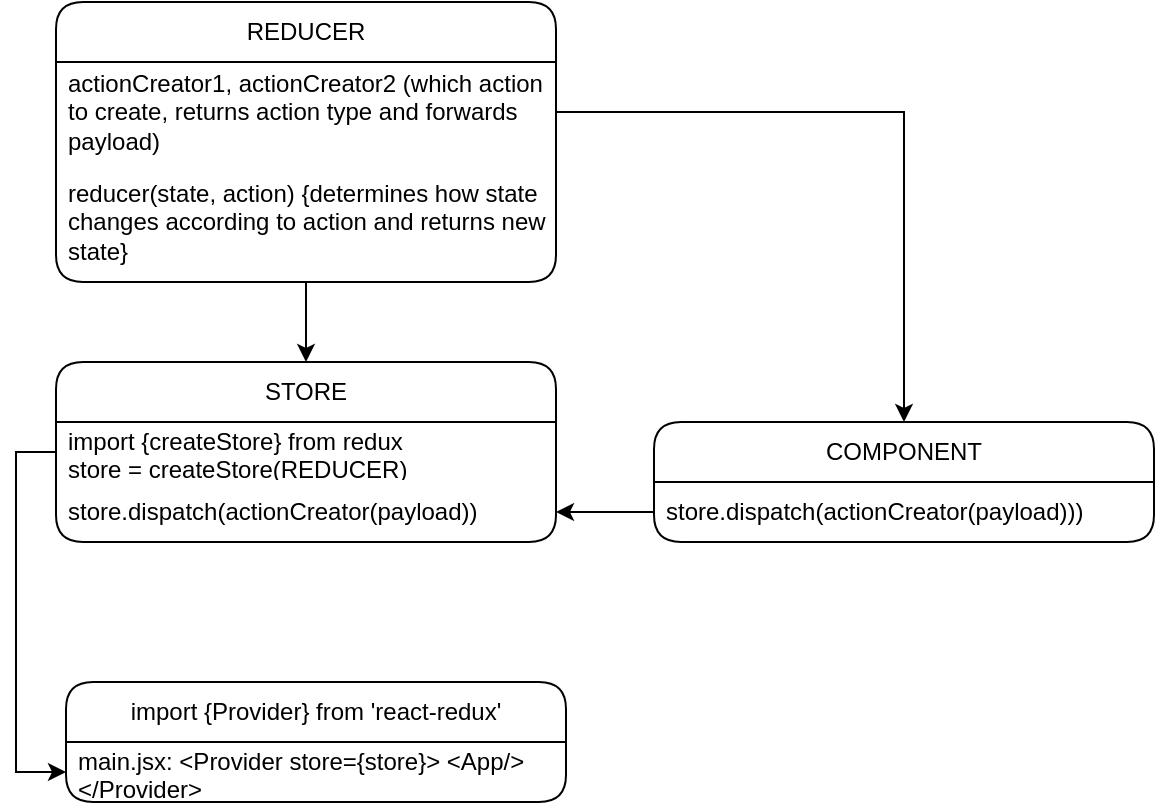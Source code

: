 <mxfile version="23.0.2" type="device" pages="3">
  <diagram name="one reducer" id="-ifX_ycqT7Z22HPUXfNo">
    <mxGraphModel dx="1120" dy="481" grid="1" gridSize="10" guides="1" tooltips="1" connect="1" arrows="1" fold="1" page="1" pageScale="1" pageWidth="827" pageHeight="1169" math="0" shadow="0">
      <root>
        <mxCell id="0" />
        <mxCell id="1" parent="0" />
        <mxCell id="q0RddXcgE35KxssvkxUb-9" value="REDUCER" style="swimlane;fontStyle=0;childLayout=stackLayout;horizontal=1;startSize=30;horizontalStack=0;resizeParent=1;resizeParentMax=0;resizeLast=0;collapsible=1;marginBottom=0;whiteSpace=wrap;html=1;rounded=1;" parent="1" vertex="1">
          <mxGeometry x="115" y="30" width="250" height="140" as="geometry" />
        </mxCell>
        <mxCell id="q0RddXcgE35KxssvkxUb-10" value="actionCreator1, actionCreator2 (which action to create, returns action type and forwards payload)" style="text;strokeColor=none;fillColor=none;align=left;verticalAlign=middle;spacingLeft=4;spacingRight=4;overflow=hidden;points=[[0,0.5],[1,0.5]];portConstraint=eastwest;rotatable=0;whiteSpace=wrap;html=1;" parent="q0RddXcgE35KxssvkxUb-9" vertex="1">
          <mxGeometry y="30" width="250" height="50" as="geometry" />
        </mxCell>
        <mxCell id="q0RddXcgE35KxssvkxUb-11" value="reducer(state, action) {determines how state changes according to action and returns new state}&amp;nbsp;" style="text;strokeColor=none;fillColor=none;align=left;verticalAlign=middle;spacingLeft=4;spacingRight=4;overflow=hidden;points=[[0,0.5],[1,0.5]];portConstraint=eastwest;rotatable=0;whiteSpace=wrap;html=1;" parent="q0RddXcgE35KxssvkxUb-9" vertex="1">
          <mxGeometry y="80" width="250" height="60" as="geometry" />
        </mxCell>
        <mxCell id="q0RddXcgE35KxssvkxUb-13" value="STORE" style="swimlane;fontStyle=0;childLayout=stackLayout;horizontal=1;startSize=30;horizontalStack=0;resizeParent=1;resizeParentMax=0;resizeLast=0;collapsible=1;marginBottom=0;whiteSpace=wrap;html=1;rounded=1;" parent="1" vertex="1">
          <mxGeometry x="115" y="210" width="250" height="90" as="geometry" />
        </mxCell>
        <mxCell id="q0RddXcgE35KxssvkxUb-19" value="import {createStore} from redux&lt;br&gt;store = createStore(REDUCER)" style="text;strokeColor=none;fillColor=none;align=left;verticalAlign=middle;spacingLeft=4;spacingRight=4;overflow=hidden;points=[[0,0.5],[1,0.5]];portConstraint=eastwest;rotatable=0;whiteSpace=wrap;html=1;" parent="q0RddXcgE35KxssvkxUb-13" vertex="1">
          <mxGeometry y="30" width="250" height="30" as="geometry" />
        </mxCell>
        <mxCell id="q0RddXcgE35KxssvkxUb-15" value="store.dispatch(actionCreator(payload))" style="text;strokeColor=none;fillColor=none;align=left;verticalAlign=middle;spacingLeft=4;spacingRight=4;overflow=hidden;points=[[0,0.5],[1,0.5]];portConstraint=eastwest;rotatable=0;whiteSpace=wrap;html=1;" parent="q0RddXcgE35KxssvkxUb-13" vertex="1">
          <mxGeometry y="60" width="250" height="30" as="geometry" />
        </mxCell>
        <mxCell id="q0RddXcgE35KxssvkxUb-16" value="import {Provider} from &#39;react-redux&#39;" style="swimlane;fontStyle=0;childLayout=stackLayout;horizontal=1;startSize=30;horizontalStack=0;resizeParent=1;resizeParentMax=0;resizeLast=0;collapsible=1;marginBottom=0;whiteSpace=wrap;html=1;rounded=1;" parent="1" vertex="1">
          <mxGeometry x="120" y="370" width="250" height="60" as="geometry" />
        </mxCell>
        <mxCell id="q0RddXcgE35KxssvkxUb-17" value="main.jsx: &amp;lt;Provider store={store}&amp;gt; &amp;lt;App/&amp;gt; &amp;lt;/Provider&amp;gt;" style="text;strokeColor=none;fillColor=none;align=left;verticalAlign=middle;spacingLeft=4;spacingRight=4;overflow=hidden;points=[[0,0.5],[1,0.5]];portConstraint=eastwest;rotatable=0;whiteSpace=wrap;html=1;" parent="q0RddXcgE35KxssvkxUb-16" vertex="1">
          <mxGeometry y="30" width="250" height="30" as="geometry" />
        </mxCell>
        <mxCell id="q0RddXcgE35KxssvkxUb-20" style="edgeStyle=orthogonalEdgeStyle;rounded=0;orthogonalLoop=1;jettySize=auto;html=1;exitX=0;exitY=0.5;exitDx=0;exitDy=0;entryX=0;entryY=0.5;entryDx=0;entryDy=0;" parent="1" source="q0RddXcgE35KxssvkxUb-19" target="q0RddXcgE35KxssvkxUb-17" edge="1">
          <mxGeometry relative="1" as="geometry" />
        </mxCell>
        <mxCell id="q0RddXcgE35KxssvkxUb-21" value="COMPONENT" style="swimlane;fontStyle=0;childLayout=stackLayout;horizontal=1;startSize=30;horizontalStack=0;resizeParent=1;resizeParentMax=0;resizeLast=0;collapsible=1;marginBottom=0;whiteSpace=wrap;html=1;rounded=1;" parent="1" vertex="1">
          <mxGeometry x="414" y="240" width="250" height="60" as="geometry" />
        </mxCell>
        <mxCell id="q0RddXcgE35KxssvkxUb-23" value="store.dispatch(actionCreator(payload)))" style="text;strokeColor=none;fillColor=none;align=left;verticalAlign=middle;spacingLeft=4;spacingRight=4;overflow=hidden;points=[[0,0.5],[1,0.5]];portConstraint=eastwest;rotatable=0;whiteSpace=wrap;html=1;" parent="q0RddXcgE35KxssvkxUb-21" vertex="1">
          <mxGeometry y="30" width="250" height="30" as="geometry" />
        </mxCell>
        <mxCell id="q0RddXcgE35KxssvkxUb-24" style="edgeStyle=orthogonalEdgeStyle;rounded=0;orthogonalLoop=1;jettySize=auto;html=1;entryX=1;entryY=0.5;entryDx=0;entryDy=0;" parent="1" source="q0RddXcgE35KxssvkxUb-23" target="q0RddXcgE35KxssvkxUb-15" edge="1">
          <mxGeometry relative="1" as="geometry" />
        </mxCell>
        <mxCell id="q0RddXcgE35KxssvkxUb-25" style="edgeStyle=orthogonalEdgeStyle;rounded=0;orthogonalLoop=1;jettySize=auto;html=1;entryX=0.5;entryY=0;entryDx=0;entryDy=0;" parent="1" source="q0RddXcgE35KxssvkxUb-9" target="q0RddXcgE35KxssvkxUb-13" edge="1">
          <mxGeometry relative="1" as="geometry" />
        </mxCell>
        <mxCell id="q0RddXcgE35KxssvkxUb-28" style="edgeStyle=orthogonalEdgeStyle;rounded=0;orthogonalLoop=1;jettySize=auto;html=1;exitX=1;exitY=0.5;exitDx=0;exitDy=0;" parent="1" source="q0RddXcgE35KxssvkxUb-10" target="q0RddXcgE35KxssvkxUb-21" edge="1">
          <mxGeometry relative="1" as="geometry" />
        </mxCell>
      </root>
    </mxGraphModel>
  </diagram>
  <diagram name="combined reducers" id="gZ_yaxfJNACwnI5vibeM">
    <mxGraphModel dx="1120" dy="1650" grid="1" gridSize="10" guides="1" tooltips="1" connect="1" arrows="1" fold="1" page="1" pageScale="1" pageWidth="827" pageHeight="1169" math="0" shadow="0">
      <root>
        <mxCell id="xPcH2D4yLKPLg_RsqS-A-0" />
        <mxCell id="xPcH2D4yLKPLg_RsqS-A-1" parent="xPcH2D4yLKPLg_RsqS-A-0" />
        <mxCell id="xPcH2D4yLKPLg_RsqS-A-5" value="STORE" style="swimlane;fontStyle=0;childLayout=stackLayout;horizontal=1;startSize=30;horizontalStack=0;resizeParent=1;resizeParentMax=0;resizeLast=0;collapsible=1;marginBottom=0;whiteSpace=wrap;html=1;rounded=1;" parent="xPcH2D4yLKPLg_RsqS-A-1" vertex="1">
          <mxGeometry x="197.5" y="100" width="265" height="90" as="geometry" />
        </mxCell>
        <mxCell id="xPcH2D4yLKPLg_RsqS-A-6" value="import {createStore} from redux&lt;br&gt;store = createStore(reducer)" style="text;strokeColor=none;fillColor=none;align=left;verticalAlign=middle;spacingLeft=4;spacingRight=4;overflow=hidden;points=[[0,0.5],[1,0.5]];portConstraint=eastwest;rotatable=0;whiteSpace=wrap;html=1;" parent="xPcH2D4yLKPLg_RsqS-A-5" vertex="1">
          <mxGeometry y="30" width="265" height="30" as="geometry" />
        </mxCell>
        <mxCell id="xPcH2D4yLKPLg_RsqS-A-7" value="store.dispatch(actionCreator(payload))" style="text;strokeColor=none;fillColor=none;align=left;verticalAlign=middle;spacingLeft=4;spacingRight=4;overflow=hidden;points=[[0,0.5],[1,0.5]];portConstraint=eastwest;rotatable=0;whiteSpace=wrap;html=1;" parent="xPcH2D4yLKPLg_RsqS-A-5" vertex="1">
          <mxGeometry y="60" width="265" height="30" as="geometry" />
        </mxCell>
        <mxCell id="xPcH2D4yLKPLg_RsqS-A-8" value="import {Provider} from &#39;react-redux&#39;" style="swimlane;fontStyle=0;childLayout=stackLayout;horizontal=1;startSize=30;horizontalStack=0;resizeParent=1;resizeParentMax=0;resizeLast=0;collapsible=1;marginBottom=0;whiteSpace=wrap;html=1;rounded=1;" parent="xPcH2D4yLKPLg_RsqS-A-1" vertex="1">
          <mxGeometry x="90" y="380" width="250" height="60" as="geometry" />
        </mxCell>
        <mxCell id="xPcH2D4yLKPLg_RsqS-A-9" value="main.jsx: &amp;lt;Provider store={store}&amp;gt; &amp;lt;App/&amp;gt; &amp;lt;/Provider&amp;gt;" style="text;strokeColor=none;fillColor=none;align=left;verticalAlign=middle;spacingLeft=4;spacingRight=4;overflow=hidden;points=[[0,0.5],[1,0.5]];portConstraint=eastwest;rotatable=0;whiteSpace=wrap;html=1;" parent="xPcH2D4yLKPLg_RsqS-A-8" vertex="1">
          <mxGeometry y="30" width="250" height="30" as="geometry" />
        </mxCell>
        <mxCell id="xPcH2D4yLKPLg_RsqS-A-10" style="edgeStyle=orthogonalEdgeStyle;rounded=0;orthogonalLoop=1;jettySize=auto;html=1;exitX=0;exitY=0.5;exitDx=0;exitDy=0;entryX=0;entryY=0.5;entryDx=0;entryDy=0;" parent="xPcH2D4yLKPLg_RsqS-A-1" source="xPcH2D4yLKPLg_RsqS-A-6" target="xPcH2D4yLKPLg_RsqS-A-9" edge="1">
          <mxGeometry relative="1" as="geometry" />
        </mxCell>
        <mxCell id="xPcH2D4yLKPLg_RsqS-A-11" value="COMPONENT" style="swimlane;fontStyle=0;childLayout=stackLayout;horizontal=1;startSize=30;horizontalStack=0;resizeParent=1;resizeParentMax=0;resizeLast=0;collapsible=1;marginBottom=0;whiteSpace=wrap;html=1;rounded=1;" parent="xPcH2D4yLKPLg_RsqS-A-1" vertex="1">
          <mxGeometry x="570" y="80" width="256" height="110" as="geometry" />
        </mxCell>
        <mxCell id="cWJqP9OxTw3TqHWWN4zF-14" value="const state = useSelector(state =&amp;gt; state.reducerOne) (no component needs the entire state)" style="text;strokeColor=none;fillColor=none;align=left;verticalAlign=middle;spacingLeft=4;spacingRight=4;overflow=hidden;points=[[0,0.5],[1,0.5]];portConstraint=eastwest;rotatable=0;whiteSpace=wrap;html=1;" parent="xPcH2D4yLKPLg_RsqS-A-11" vertex="1">
          <mxGeometry y="30" width="256" height="50" as="geometry" />
        </mxCell>
        <mxCell id="xPcH2D4yLKPLg_RsqS-A-12" value="store.dispatch(actionCreator(payload)))" style="text;strokeColor=none;fillColor=none;align=left;verticalAlign=middle;spacingLeft=4;spacingRight=4;overflow=hidden;points=[[0,0.5],[1,0.5]];portConstraint=eastwest;rotatable=0;whiteSpace=wrap;html=1;" parent="xPcH2D4yLKPLg_RsqS-A-11" vertex="1">
          <mxGeometry y="80" width="256" height="30" as="geometry" />
        </mxCell>
        <mxCell id="xPcH2D4yLKPLg_RsqS-A-13" style="edgeStyle=orthogonalEdgeStyle;rounded=0;orthogonalLoop=1;jettySize=auto;html=1;entryX=1;entryY=0.5;entryDx=0;entryDy=0;" parent="xPcH2D4yLKPLg_RsqS-A-1" source="xPcH2D4yLKPLg_RsqS-A-12" target="xPcH2D4yLKPLg_RsqS-A-7" edge="1">
          <mxGeometry relative="1" as="geometry" />
        </mxCell>
        <mxCell id="cWJqP9OxTw3TqHWWN4zF-13" style="edgeStyle=orthogonalEdgeStyle;rounded=0;orthogonalLoop=1;jettySize=auto;html=1;" parent="xPcH2D4yLKPLg_RsqS-A-1" source="cWJqP9OxTw3TqHWWN4zF-5" target="xPcH2D4yLKPLg_RsqS-A-5" edge="1">
          <mxGeometry relative="1" as="geometry" />
        </mxCell>
        <mxCell id="cWJqP9OxTw3TqHWWN4zF-5" value="COMBINED REDUCERS" style="swimlane;fontStyle=0;childLayout=stackLayout;horizontal=1;startSize=30;horizontalStack=0;resizeParent=1;resizeParentMax=0;resizeLast=0;collapsible=1;marginBottom=0;whiteSpace=wrap;html=1;rounded=1;" parent="xPcH2D4yLKPLg_RsqS-A-1" vertex="1">
          <mxGeometry x="40" y="-310" width="580" height="340" as="geometry">
            <mxRectangle x="90" y="-170" width="180" height="30" as="alternateBounds" />
          </mxGeometry>
        </mxCell>
        <mxCell id="cWJqP9OxTw3TqHWWN4zF-9" value="HOW TO CREATE A COMBINED REDUCER" style="swimlane;fontStyle=0;childLayout=stackLayout;horizontal=1;startSize=30;horizontalStack=0;resizeParent=1;resizeParentMax=0;resizeLast=0;collapsible=1;marginBottom=0;whiteSpace=wrap;html=1;rounded=1;" parent="cWJqP9OxTw3TqHWWN4zF-5" vertex="1">
          <mxGeometry y="30" width="580" height="140" as="geometry" />
        </mxCell>
        <mxCell id="cWJqP9OxTw3TqHWWN4zF-10" value="import {combineReducers} from &#39;redux&#39;" style="text;strokeColor=none;fillColor=none;align=left;verticalAlign=middle;spacingLeft=4;spacingRight=4;overflow=hidden;points=[[0,0.5],[1,0.5]];portConstraint=eastwest;rotatable=0;whiteSpace=wrap;html=1;" parent="cWJqP9OxTw3TqHWWN4zF-9" vertex="1">
          <mxGeometry y="30" width="580" height="50" as="geometry" />
        </mxCell>
        <mxCell id="cWJqP9OxTw3TqHWWN4zF-11" value="const reducer = combineReducers({ reducerOne: REDUCER1, reducerTwo: REDUCER2})" style="text;strokeColor=none;fillColor=none;align=left;verticalAlign=middle;spacingLeft=4;spacingRight=4;overflow=hidden;points=[[0,0.5],[1,0.5]];portConstraint=eastwest;rotatable=0;whiteSpace=wrap;html=1;" parent="cWJqP9OxTw3TqHWWN4zF-9" vertex="1">
          <mxGeometry y="80" width="580" height="60" as="geometry" />
        </mxCell>
        <mxCell id="xPcH2D4yLKPLg_RsqS-A-2" value="REDUCER 1" style="swimlane;fontStyle=0;childLayout=stackLayout;horizontal=1;startSize=30;horizontalStack=0;resizeParent=1;resizeParentMax=0;resizeLast=0;collapsible=1;marginBottom=0;whiteSpace=wrap;html=1;rounded=1;" parent="cWJqP9OxTw3TqHWWN4zF-5" vertex="1">
          <mxGeometry y="170" width="580" height="170" as="geometry" />
        </mxCell>
        <mxCell id="xPcH2D4yLKPLg_RsqS-A-3" value="actionCreator1, actionCreator2 (which action to create, returns action type and forwards payload)" style="text;strokeColor=none;fillColor=none;align=left;verticalAlign=middle;spacingLeft=4;spacingRight=4;overflow=hidden;points=[[0,0.5],[1,0.5]];portConstraint=eastwest;rotatable=0;whiteSpace=wrap;html=1;" parent="xPcH2D4yLKPLg_RsqS-A-2" vertex="1">
          <mxGeometry y="30" width="580" height="50" as="geometry" />
        </mxCell>
        <mxCell id="xPcH2D4yLKPLg_RsqS-A-4" value="reducer(state, action) {determines how state changes according to action and returns new state}&amp;nbsp;" style="text;strokeColor=none;fillColor=none;align=left;verticalAlign=middle;spacingLeft=4;spacingRight=4;overflow=hidden;points=[[0,0.5],[1,0.5]];portConstraint=eastwest;rotatable=0;whiteSpace=wrap;html=1;" parent="xPcH2D4yLKPLg_RsqS-A-2" vertex="1">
          <mxGeometry y="80" width="580" height="60" as="geometry" />
        </mxCell>
        <mxCell id="cWJqP9OxTw3TqHWWN4zF-0" value="REDUCER 2" style="swimlane;fontStyle=0;childLayout=stackLayout;horizontal=1;startSize=30;horizontalStack=0;resizeParent=1;resizeParentMax=0;resizeLast=0;collapsible=1;marginBottom=0;whiteSpace=wrap;html=1;rounded=1;" parent="xPcH2D4yLKPLg_RsqS-A-2" vertex="1" collapsed="1">
          <mxGeometry y="140" width="580" height="30" as="geometry">
            <mxRectangle y="140" width="580" height="140" as="alternateBounds" />
          </mxGeometry>
        </mxCell>
        <mxCell id="cWJqP9OxTw3TqHWWN4zF-1" value="actionCreators" style="text;strokeColor=none;fillColor=none;align=left;verticalAlign=middle;spacingLeft=4;spacingRight=4;overflow=hidden;points=[[0,0.5],[1,0.5]];portConstraint=eastwest;rotatable=0;whiteSpace=wrap;html=1;" parent="cWJqP9OxTw3TqHWWN4zF-0" vertex="1">
          <mxGeometry y="30" width="580" height="50" as="geometry" />
        </mxCell>
        <mxCell id="cWJqP9OxTw3TqHWWN4zF-2" value="reducer" style="text;strokeColor=none;fillColor=none;align=left;verticalAlign=middle;spacingLeft=4;spacingRight=4;overflow=hidden;points=[[0,0.5],[1,0.5]];portConstraint=eastwest;rotatable=0;whiteSpace=wrap;html=1;" parent="cWJqP9OxTw3TqHWWN4zF-0" vertex="1">
          <mxGeometry y="80" width="580" height="60" as="geometry" />
        </mxCell>
      </root>
    </mxGraphModel>
  </diagram>
  <diagram id="mcP4PgtjGq7uDAyYhdH5" name="REDUX TOOLKIT">
    <mxGraphModel dx="649" dy="474" grid="1" gridSize="10" guides="1" tooltips="1" connect="1" arrows="1" fold="1" page="1" pageScale="1" pageWidth="827" pageHeight="1169" math="0" shadow="0">
      <root>
        <mxCell id="0" />
        <mxCell id="1" parent="0" />
        <mxCell id="5IMLKY9Rq9tRTQHUGDpo-1" value="&lt;h1&gt;&lt;span style=&quot;background-color: initial;&quot;&gt;HOW TO REDUX TOOLKIT&lt;/span&gt;&lt;/h1&gt;&lt;h1&gt;&lt;span style=&quot;background-color: initial; font-size: 12px; font-weight: normal;&quot;&gt;npm install @reduxjs/toolkit&lt;/span&gt;&lt;br&gt;&lt;/h1&gt;&lt;div&gt;&lt;span style=&quot;background-color: initial; font-size: 12px; font-weight: normal;&quot;&gt;in main.jsx:&amp;nbsp;&lt;/span&gt;&lt;/div&gt;&lt;div&gt;&lt;span style=&quot;background-color: initial; font-size: 12px; font-weight: normal;&quot;&gt;import {configureStore} from &#39;@reduxjs/toolkit&#39;&lt;/span&gt;&lt;/div&gt;&lt;div&gt;&lt;span style=&quot;background-color: initial; font-size: 12px; font-weight: normal;&quot;&gt;const store = configureStore({&lt;/span&gt;&lt;/div&gt;&lt;div&gt;&lt;span style=&quot;background-color: initial; font-size: 12px; font-weight: normal;&quot;&gt;reducer: {&lt;/span&gt;&lt;/div&gt;&lt;div&gt;&lt;span style=&quot;background-color: initial; font-size: 12px; font-weight: normal;&quot;&gt;name1: name1Reducer,&amp;nbsp;&lt;/span&gt;&lt;/div&gt;&lt;div&gt;&lt;span style=&quot;background-color: initial; font-size: 12px; font-weight: normal;&quot;&gt;...}})&lt;/span&gt;&lt;/div&gt;" style="text;html=1;strokeColor=none;fillColor=none;spacing=5;spacingTop=-20;whiteSpace=wrap;overflow=hidden;rounded=0;" parent="1" vertex="1">
          <mxGeometry x="260" y="40" width="310" height="230" as="geometry" />
        </mxCell>
        <mxCell id="0epgoZh9JZIffl3Odksu-1" value="Advantages:&lt;br&gt;- no need to combine reducers&lt;br&gt;- createSlice creates the reducer and its related actions.&lt;br&gt;attributes:&lt;br&gt;name =&amp;gt; action.type will be name/reducerName. Must be unique&lt;br&gt;&amp;nbsp; initialState, reducers&amp;nbsp; &amp;nbsp;&lt;br&gt;- state can be mutated directly because Redux Toolkit uses Immer under the hood" style="text;html=1;strokeColor=none;fillColor=none;align=center;verticalAlign=middle;whiteSpace=wrap;rounded=0;" vertex="1" parent="1">
          <mxGeometry x="680" y="40" width="200" height="290" as="geometry" />
        </mxCell>
        <mxCell id="0epgoZh9JZIffl3Odksu-2" value="const name1Slice = createSlice({&lt;br&gt;&lt;span style=&quot;white-space: pre;&quot;&gt;&#x9;&lt;/span&gt;name: name1, &lt;br&gt;&lt;span style=&quot;white-space: pre;&quot;&gt;&#x9;&lt;/span&gt;initialState, &lt;br&gt;&lt;span style=&quot;white-space: pre;&quot;&gt;&#x9;&lt;/span&gt;reducers: {&lt;br&gt;&lt;span style=&quot;white-space: pre;&quot;&gt;&#x9;&lt;/span&gt;&lt;span style=&quot;white-space: pre;&quot;&gt;&#x9;&lt;/span&gt;reducerOne(state, action){&lt;br&gt;&lt;span style=&quot;white-space: pre;&quot;&gt;&#x9;&lt;/span&gt;&lt;span style=&quot;white-space: pre;&quot;&gt;&#x9;&lt;/span&gt;get action.payload, mutate the state directly or return a &lt;span style=&quot;white-space: pre;&quot;&gt;&#x9;&lt;/span&gt;&lt;span style=&quot;white-space: pre;&quot;&gt;&#x9;&lt;/span&gt;new state}}&lt;br&gt;&lt;span style=&quot;white-space: pre;&quot;&gt;&#x9;&lt;/span&gt;&lt;span style=&quot;white-space: pre;&quot;&gt;&#x9;&lt;/span&gt;})&lt;br&gt;&lt;br&gt;export default appSlice.reducer (SINGULAR)&lt;br&gt;export const { reducerOne, ... } = appSlice.actions" style="rounded=1;whiteSpace=wrap;html=1;align=left;" vertex="1" parent="1">
          <mxGeometry x="270" y="320" width="360" height="260" as="geometry" />
        </mxCell>
        <mxCell id="0epgoZh9JZIffl3Odksu-3" value="REDUCER" style="text;html=1;strokeColor=#d6b656;fillColor=#fff2cc;align=center;verticalAlign=middle;whiteSpace=wrap;overflow=hidden;" vertex="1" parent="1">
          <mxGeometry x="397" y="330" width="106" height="20" as="geometry" />
        </mxCell>
        <mxCell id="0epgoZh9JZIffl3Odksu-5" value="" style="rounded=1;whiteSpace=wrap;html=1;" vertex="1" parent="1">
          <mxGeometry x="700" y="300" width="413" height="230" as="geometry" />
        </mxCell>
        <mxCell id="0epgoZh9JZIffl3Odksu-6" value="COMPONENT" style="text;html=1;strokeColor=#d6b656;fillColor=#fff2cc;align=center;verticalAlign=middle;whiteSpace=wrap;overflow=hidden;" vertex="1" parent="1">
          <mxGeometry x="827" y="320" width="140" height="30" as="geometry" />
        </mxCell>
        <mxCell id="0epgoZh9JZIffl3Odksu-11" value="" style="edgeStyle=orthogonalEdgeStyle;rounded=0;orthogonalLoop=1;jettySize=auto;html=1;" edge="1" parent="1" source="0epgoZh9JZIffl3Odksu-7">
          <mxGeometry relative="1" as="geometry">
            <mxPoint x="875" y="450" as="targetPoint" />
            <Array as="points">
              <mxPoint x="875" y="440" />
              <mxPoint x="876" y="440" />
            </Array>
          </mxGeometry>
        </mxCell>
        <mxCell id="0epgoZh9JZIffl3Odksu-7" value="dispatch(actionName(payload))" style="text;html=1;strokeColor=none;fillColor=none;align=left;verticalAlign=middle;whiteSpace=wrap;rounded=0;" vertex="1" parent="1">
          <mxGeometry x="770" y="380" width="210" height="30" as="geometry" />
        </mxCell>
        <mxCell id="0epgoZh9JZIffl3Odksu-9" value="" style="shape=image;html=1;verticalAlign=top;verticalLabelPosition=bottom;labelBackgroundColor=#ffffff;imageAspect=0;aspect=fixed;image=https://cdn1.iconfinder.com/data/icons/CrystalClear/48x48/actions/agt_action_fail.png" vertex="1" parent="1">
          <mxGeometry x="1027" y="378" width="34" height="34" as="geometry" />
        </mxCell>
        <mxCell id="0epgoZh9JZIffl3Odksu-12" value="&lt;br&gt;dispatch({&lt;span style=&quot;background-color: initial;&quot;&gt;type: &#39;name/actionName, payload})&lt;/span&gt;" style="text;html=1;strokeColor=none;fillColor=none;align=left;verticalAlign=middle;whiteSpace=wrap;rounded=0;" vertex="1" parent="1">
          <mxGeometry x="767" y="454" width="260" height="40" as="geometry" />
        </mxCell>
        <mxCell id="0epgoZh9JZIffl3Odksu-14" value="" style="shape=image;html=1;verticalAlign=top;verticalLabelPosition=bottom;labelBackgroundColor=#ffffff;imageAspect=0;aspect=fixed;image=https://cdn3.iconfinder.com/data/icons/miscellaneous-80/60/check-128.png" vertex="1" parent="1">
          <mxGeometry x="1030" y="466" width="28" height="28" as="geometry" />
        </mxCell>
      </root>
    </mxGraphModel>
  </diagram>
</mxfile>
